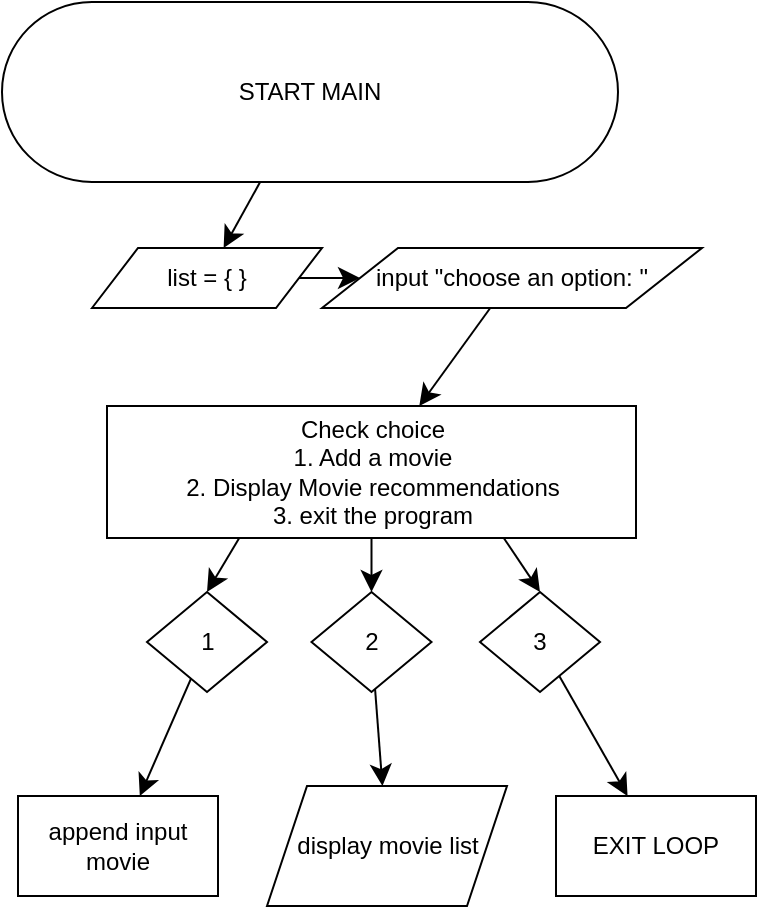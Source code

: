 <mxfile version="24.7.1" type="github">
  <diagram name="Page-1" id="uszy2_NjLDL6cTKRVGN8">
    <mxGraphModel dx="980" dy="1860" grid="0" gridSize="10" guides="1" tooltips="1" connect="1" arrows="1" fold="1" page="0" pageScale="1" pageWidth="850" pageHeight="1100" math="0" shadow="0">
      <root>
        <mxCell id="0" />
        <mxCell id="1" parent="0" />
        <mxCell id="_7kI14-JDCzWHCmuqSgS-4" value="" style="edgeStyle=none;curved=1;rounded=0;orthogonalLoop=1;jettySize=auto;html=1;fontSize=12;startSize=8;endSize=8;" edge="1" parent="1" source="_7kI14-JDCzWHCmuqSgS-2" target="_7kI14-JDCzWHCmuqSgS-3">
          <mxGeometry relative="1" as="geometry" />
        </mxCell>
        <mxCell id="_7kI14-JDCzWHCmuqSgS-2" value="START MAIN" style="html=1;dashed=0;whiteSpace=wrap;shape=mxgraph.dfd.start" vertex="1" parent="1">
          <mxGeometry x="-319" y="-969" width="308" height="90" as="geometry" />
        </mxCell>
        <mxCell id="_7kI14-JDCzWHCmuqSgS-8" style="edgeStyle=none;curved=1;rounded=0;orthogonalLoop=1;jettySize=auto;html=1;exitX=1;exitY=0.5;exitDx=0;exitDy=0;entryX=0;entryY=0.5;entryDx=0;entryDy=0;fontSize=12;startSize=8;endSize=8;" edge="1" parent="1" source="_7kI14-JDCzWHCmuqSgS-3" target="_7kI14-JDCzWHCmuqSgS-6">
          <mxGeometry relative="1" as="geometry" />
        </mxCell>
        <mxCell id="_7kI14-JDCzWHCmuqSgS-3" value="list = { }" style="shape=parallelogram;perimeter=parallelogramPerimeter;whiteSpace=wrap;html=1;dashed=0;" vertex="1" parent="1">
          <mxGeometry x="-274" y="-846" width="115" height="30" as="geometry" />
        </mxCell>
        <mxCell id="_7kI14-JDCzWHCmuqSgS-10" value="" style="edgeStyle=none;curved=1;rounded=0;orthogonalLoop=1;jettySize=auto;html=1;fontSize=12;startSize=8;endSize=8;" edge="1" parent="1" source="_7kI14-JDCzWHCmuqSgS-6" target="_7kI14-JDCzWHCmuqSgS-9">
          <mxGeometry relative="1" as="geometry" />
        </mxCell>
        <mxCell id="_7kI14-JDCzWHCmuqSgS-6" value="input &quot;choose an option: &quot;" style="shape=parallelogram;perimeter=parallelogramPerimeter;whiteSpace=wrap;html=1;dashed=0;" vertex="1" parent="1">
          <mxGeometry x="-159" y="-846" width="190" height="30" as="geometry" />
        </mxCell>
        <mxCell id="_7kI14-JDCzWHCmuqSgS-14" style="edgeStyle=none;curved=1;rounded=0;orthogonalLoop=1;jettySize=auto;html=1;exitX=0.25;exitY=1;exitDx=0;exitDy=0;entryX=0.5;entryY=0;entryDx=0;entryDy=0;fontSize=12;startSize=8;endSize=8;" edge="1" parent="1" source="_7kI14-JDCzWHCmuqSgS-9" target="_7kI14-JDCzWHCmuqSgS-11">
          <mxGeometry relative="1" as="geometry" />
        </mxCell>
        <mxCell id="_7kI14-JDCzWHCmuqSgS-15" style="edgeStyle=none;curved=1;rounded=0;orthogonalLoop=1;jettySize=auto;html=1;exitX=0.5;exitY=1;exitDx=0;exitDy=0;entryX=0.5;entryY=0;entryDx=0;entryDy=0;fontSize=12;startSize=8;endSize=8;" edge="1" parent="1" source="_7kI14-JDCzWHCmuqSgS-9" target="_7kI14-JDCzWHCmuqSgS-12">
          <mxGeometry relative="1" as="geometry" />
        </mxCell>
        <mxCell id="_7kI14-JDCzWHCmuqSgS-16" style="edgeStyle=none;curved=1;rounded=0;orthogonalLoop=1;jettySize=auto;html=1;exitX=0.75;exitY=1;exitDx=0;exitDy=0;entryX=0.5;entryY=0;entryDx=0;entryDy=0;fontSize=12;startSize=8;endSize=8;" edge="1" parent="1" source="_7kI14-JDCzWHCmuqSgS-9" target="_7kI14-JDCzWHCmuqSgS-13">
          <mxGeometry relative="1" as="geometry" />
        </mxCell>
        <mxCell id="_7kI14-JDCzWHCmuqSgS-9" value="Check choice&lt;div&gt;1. Add a movie&lt;/div&gt;&lt;div&gt;2. Display Movie recommendations&lt;/div&gt;&lt;div&gt;3. exit the program&lt;/div&gt;" style="html=1;dashed=0;whiteSpace=wrap;" vertex="1" parent="1">
          <mxGeometry x="-266.5" y="-767" width="264.5" height="66" as="geometry" />
        </mxCell>
        <mxCell id="_7kI14-JDCzWHCmuqSgS-25" value="" style="edgeStyle=none;curved=1;rounded=0;orthogonalLoop=1;jettySize=auto;html=1;fontSize=12;startSize=8;endSize=8;" edge="1" parent="1" source="_7kI14-JDCzWHCmuqSgS-11" target="_7kI14-JDCzWHCmuqSgS-24">
          <mxGeometry relative="1" as="geometry" />
        </mxCell>
        <mxCell id="_7kI14-JDCzWHCmuqSgS-11" value="1" style="shape=rhombus;html=1;dashed=0;whiteSpace=wrap;perimeter=rhombusPerimeter;" vertex="1" parent="1">
          <mxGeometry x="-246.5" y="-674" width="60" height="50" as="geometry" />
        </mxCell>
        <mxCell id="_7kI14-JDCzWHCmuqSgS-22" value="" style="edgeStyle=none;curved=1;rounded=0;orthogonalLoop=1;jettySize=auto;html=1;fontSize=12;startSize=8;endSize=8;" edge="1" parent="1" source="_7kI14-JDCzWHCmuqSgS-12" target="_7kI14-JDCzWHCmuqSgS-20">
          <mxGeometry relative="1" as="geometry" />
        </mxCell>
        <mxCell id="_7kI14-JDCzWHCmuqSgS-12" value="2" style="shape=rhombus;html=1;dashed=0;whiteSpace=wrap;perimeter=rhombusPerimeter;" vertex="1" parent="1">
          <mxGeometry x="-164.25" y="-674" width="60" height="50" as="geometry" />
        </mxCell>
        <mxCell id="_7kI14-JDCzWHCmuqSgS-27" value="" style="edgeStyle=none;curved=1;rounded=0;orthogonalLoop=1;jettySize=auto;html=1;fontSize=12;startSize=8;endSize=8;" edge="1" parent="1" source="_7kI14-JDCzWHCmuqSgS-13" target="_7kI14-JDCzWHCmuqSgS-26">
          <mxGeometry relative="1" as="geometry" />
        </mxCell>
        <mxCell id="_7kI14-JDCzWHCmuqSgS-13" value="3" style="shape=rhombus;html=1;dashed=0;whiteSpace=wrap;perimeter=rhombusPerimeter;" vertex="1" parent="1">
          <mxGeometry x="-80" y="-674" width="60" height="50" as="geometry" />
        </mxCell>
        <mxCell id="_7kI14-JDCzWHCmuqSgS-20" value="display movie list" style="shape=parallelogram;perimeter=parallelogramPerimeter;whiteSpace=wrap;html=1;fixedSize=1;dashed=0;" vertex="1" parent="1">
          <mxGeometry x="-186.5" y="-577" width="120" height="60" as="geometry" />
        </mxCell>
        <mxCell id="_7kI14-JDCzWHCmuqSgS-24" value="append input movie" style="html=1;dashed=0;whiteSpace=wrap;" vertex="1" parent="1">
          <mxGeometry x="-311" y="-572" width="100" height="50" as="geometry" />
        </mxCell>
        <mxCell id="_7kI14-JDCzWHCmuqSgS-26" value="EXIT LOOP" style="html=1;dashed=0;whiteSpace=wrap;" vertex="1" parent="1">
          <mxGeometry x="-42" y="-572" width="100" height="50" as="geometry" />
        </mxCell>
      </root>
    </mxGraphModel>
  </diagram>
</mxfile>
